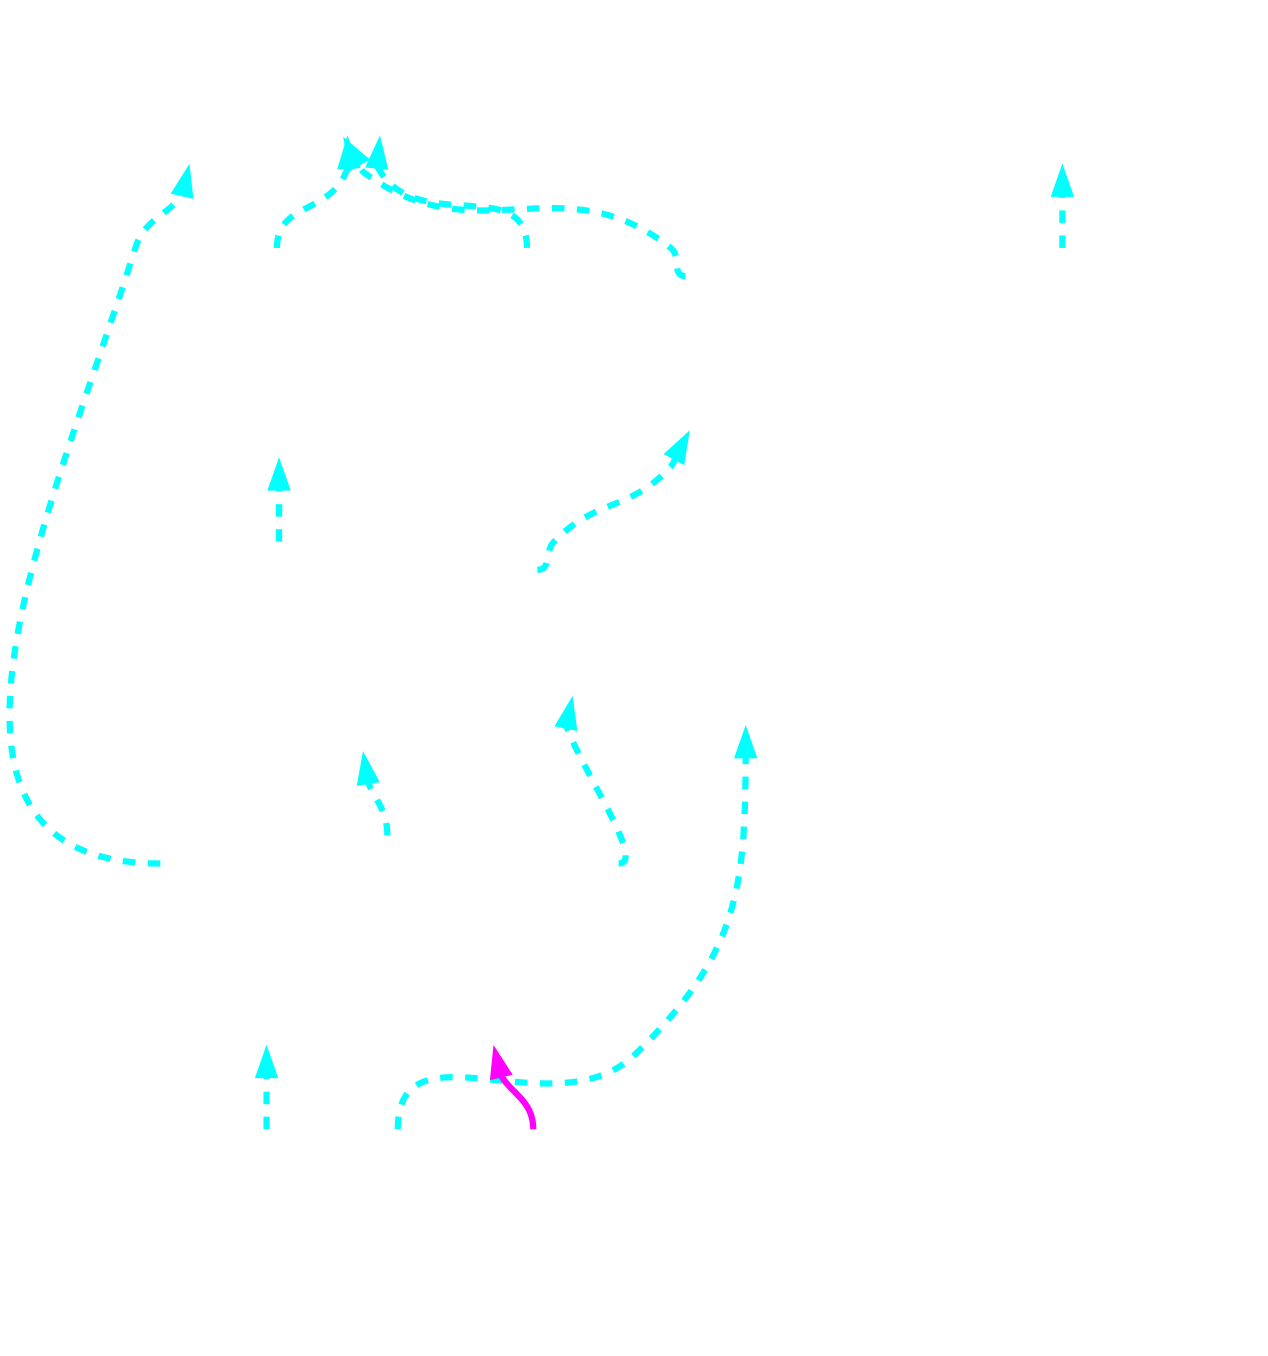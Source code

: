 digraph "isel input for foo:" {
	rankdir="BT";
	bgcolor="transparent";

	Node0x36a34b0 [shape=record,shape=Mrecord,label="{EntryToken [ID=0]|0x36a34b0|{<d0>ch}}", penwidth=3,color="white",fontname="Calibri",fontsize=16,fontcolor="white"];
	Node0x36c8cd0 [shape=record,shape=Mrecord,label="{Register %vreg0 [ID=1]|0x36c8cd0|{<d0>i32}}", penwidth=3,color="white",fontname="Calibri",fontsize=16,fontcolor="white"];
	Node0x36c8ee0 [shape=record,shape=Mrecord,label="{Register %vreg1 [ID=2]|0x36c8ee0|{<d0>i32}}", penwidth=3,color="white",fontname="Calibri",fontsize=16,fontcolor="white"];
	Node0x36c91f8 [shape=record,shape=Mrecord,label="{Register %R0 [ID=3]|0x36c91f8|{<d0>i32}}", penwidth=3,color="white",fontname="Calibri",fontsize=16,fontcolor="white"];
	Node0x36c8dd8 [shape=record,shape=Mrecord,label="{{<s0>0|<s1>1}|CopyFromReg [ORD=1] [ID=4]|0x36c8dd8|{<d0>i32|<d1>ch}}", penwidth=3,color="white",fontname="Calibri",fontsize=16,fontcolor="white"];
	Node0x36c8dd8:s0 -> Node0x36a34b0:d0[style=dashed, penwidth=3,color="cyan",fontname="Calibri",fontsize=16,fontcolor="white"];
	Node0x36c8dd8:s1 -> Node0x36c8cd0:d0[style=dashed, penwidth=3,color="cyan",fontname="Calibri",fontsize=16,fontcolor="white"];
	Node0x36c8fe8 [shape=record,shape=Mrecord,label="{{<s0>0|<s1>1}|CopyFromReg [ORD=1] [ID=5]|0x36c8fe8|{<d0>i32|<d1>ch}}", penwidth=3,color="white",fontname="Calibri",fontsize=16,fontcolor="white"];
	Node0x36c8fe8:s0 -> Node0x36a34b0:d0[style=dashed, penwidth=3,color="cyan",fontname="Calibri",fontsize=16,fontcolor="white"];
	Node0x36c8fe8:s1 -> Node0x36c8ee0:d0[style=dashed, penwidth=3,color="cyan",fontname="Calibri",fontsize=16,fontcolor="white"];
	Node0x36c90f0 [shape=record,shape=Mrecord,label="{{<s0>0|<s1>1}|add [ORD=2] [ID=6]|0x36c90f0|{<d0>i32}}", penwidth=3,color="white",fontname="Calibri",fontsize=16,fontcolor="white"];
	Node0x36c90f0:s0 -> Node0x36c8dd8:d0[style=dashed, penwidth=3,color="cyan",fontname="Calibri",fontsize=16,fontcolor="white"];
	Node0x36c90f0:s1 -> Node0x36c8fe8:d0[style=dashed, penwidth=3,color="cyan",fontname="Calibri",fontsize=16,fontcolor="white"];
	Node0x36c9300 [shape=record,shape=Mrecord,label="{{<s0>0|<s1>2|<s2>1}|CopyToReg [ORD=3] [ID=7]|0x36c9300|{<d0>ch|<d1>glue}}", penwidth=3,color="white",fontname="Calibri",fontsize=16,fontcolor="white"];
	Node0x36c9300:s0 -> Node0x36a34b0:d0[style=dashed, penwidth=3,color="cyan",fontname="Calibri",fontsize=16,fontcolor="white"];
	Node0x36c9300:s2 -> Node0x36c91f8:d0[style=dashed, penwidth=3,color="cyan",fontname="Calibri",fontsize=16,fontcolor="white"];
	Node0x36c9300:s1 -> Node0x36c90f0:d0[style=dashed, penwidth=3,color="cyan",fontname="Calibri",fontsize=16,fontcolor="white"];
	Node0x36c9408 [shape=record,shape=Mrecord,label="{{<s0>0|<s1>1|<s2>2}|RetFlag [ORD=3] [ID=8]|0x36c9408|{<d0>ch}}", penwidth=3,color="white",fontname="Calibri",fontsize=16,fontcolor="white"];
	Node0x36c9408:s0 -> Node0x36c9300:d0[style=dashed, penwidth=3,color="cyan",fontname="Calibri",fontsize=16,fontcolor="white"];
	Node0x36c9408:s1 -> Node0x36c91f8:d0[style=dashed, penwidth=3,color="cyan",fontname="Calibri",fontsize=16,fontcolor="white"];
	Node0x36c9408:s2 -> Node0x36c9300:d1[style=bold, penwidth=3,color="magenta",fontname="Calibri",fontsize=16,fontcolor="white"];
}
